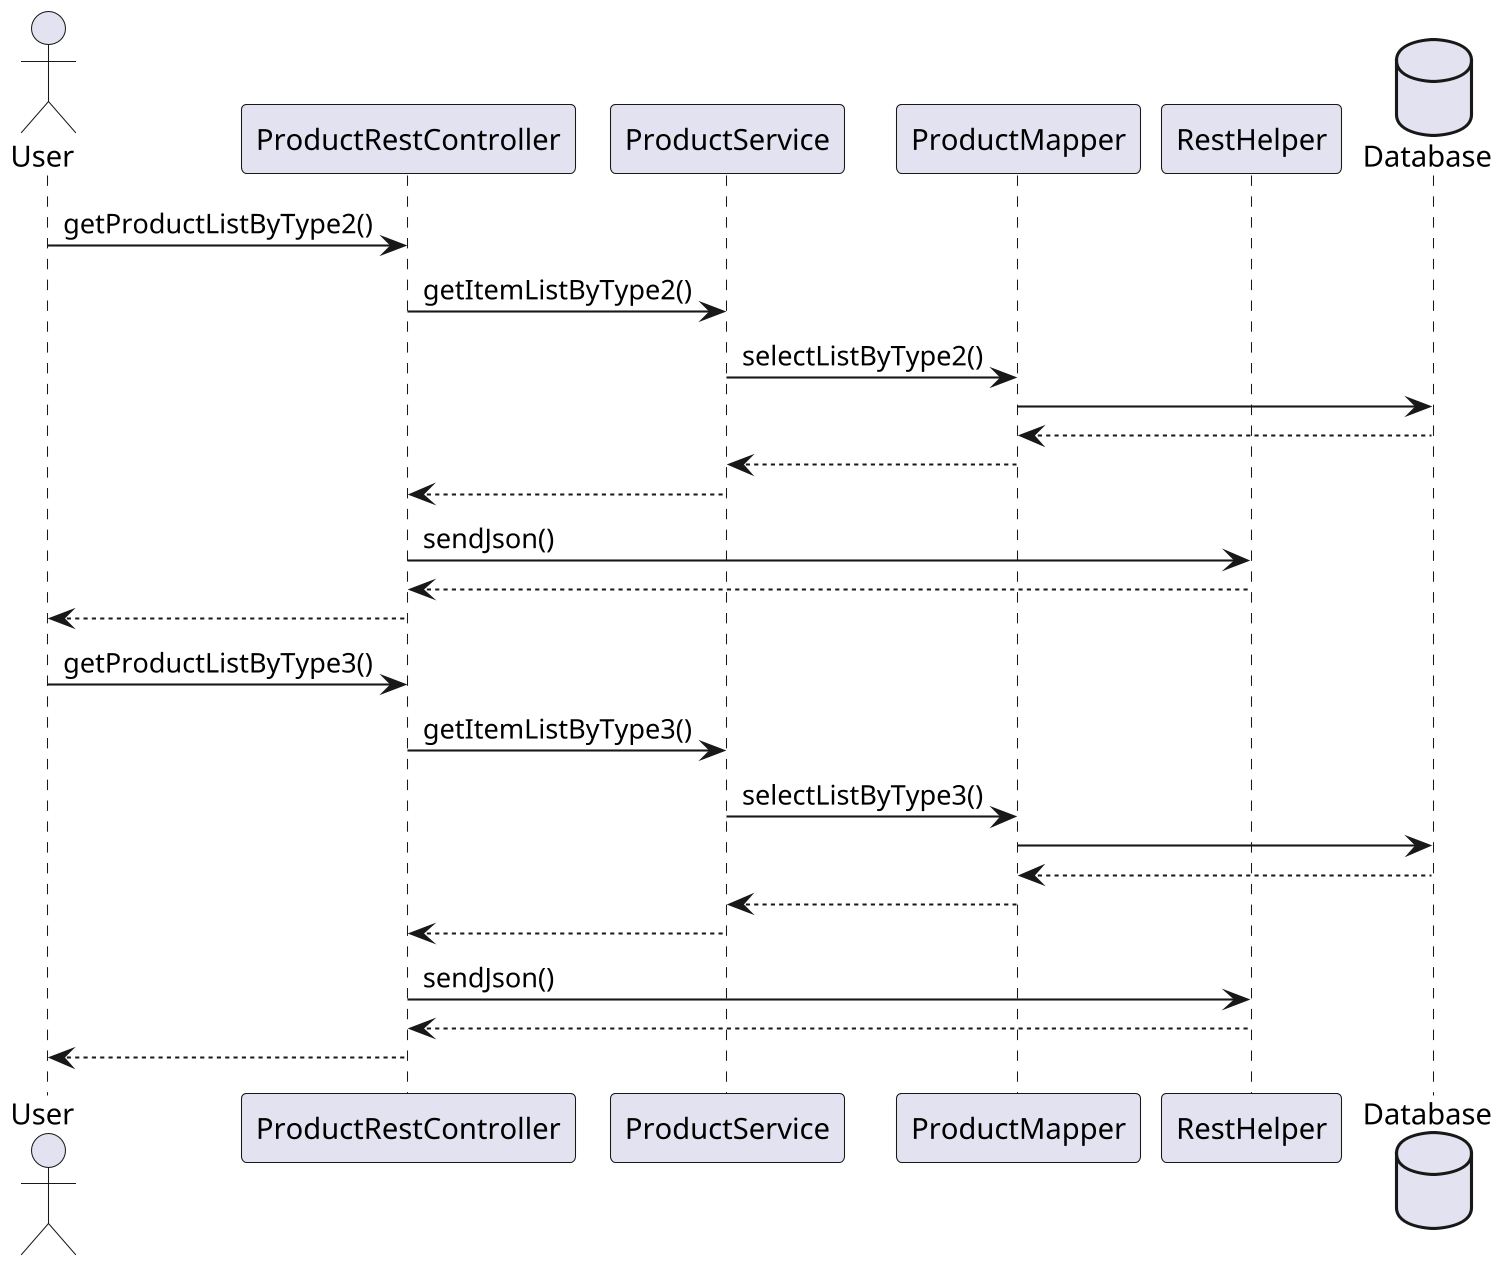 @startuml
skinparam dpi 200

actor User

participant ProductRestController
participant ProductService
participant ProductMapper
participant RestHelper
database Database

User -> ProductRestController: getProductListByType2()
ProductRestController -> ProductService: getItemListByType2()
ProductService -> ProductMapper: selectListByType2()
ProductMapper -> Database
Database --> ProductMapper
ProductMapper --> ProductService
ProductService --> ProductRestController
ProductRestController -> RestHelper: sendJson()
RestHelper --> ProductRestController
ProductRestController --> User
User -> ProductRestController: getProductListByType3()
ProductRestController -> ProductService: getItemListByType3()
ProductService -> ProductMapper: selectListByType3()
ProductMapper -> Database
Database --> ProductMapper
ProductMapper --> ProductService
ProductService --> ProductRestController
ProductRestController -> RestHelper: sendJson()
RestHelper --> ProductRestController
ProductRestController --> User

@enduml